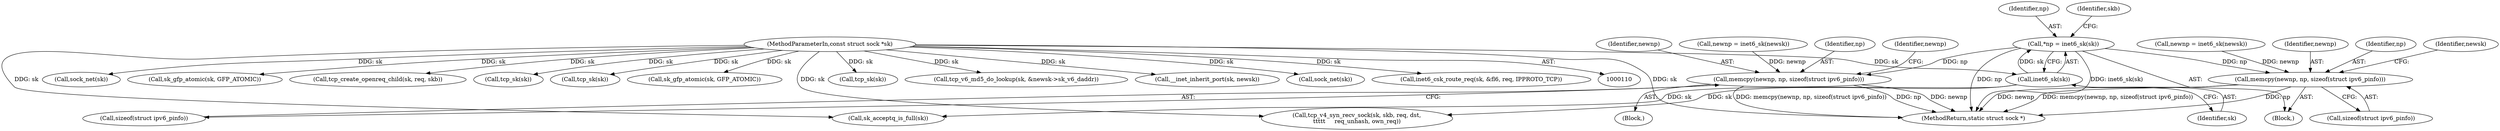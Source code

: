 digraph "0_linux_45f6fad84cc305103b28d73482b344d7f5b76f39_17@pointer" {
"1000121" [label="(Call,*np = inet6_sk(sk))"];
"1000123" [label="(Call,inet6_sk(sk))"];
"1000111" [label="(MethodParameterIn,const struct sock *sk)"];
"1000179" [label="(Call,memcpy(newnp, np, sizeof(struct ipv6_pinfo)))"];
"1000342" [label="(Call,memcpy(newnp, np, sizeof(struct ipv6_pinfo)))"];
"1000179" [label="(Call,memcpy(newnp, np, sizeof(struct ipv6_pinfo)))"];
"1000141" [label="(Call,tcp_v4_syn_recv_sock(sk, skb, req, dst,\n\t\t\t\t\t     req_unhash, own_req))"];
"1000640" [label="(Call,sock_net(sk))"];
"1000122" [label="(Identifier,np)"];
"1000180" [label="(Identifier,newnp)"];
"1000344" [label="(Identifier,np)"];
"1000345" [label="(Call,sizeof(struct ipv6_pinfo))"];
"1000565" [label="(Call,sk_gfp_atomic(sk, GFP_ATOMIC))"];
"1000349" [label="(Identifier,newsk)"];
"1000124" [label="(Identifier,sk)"];
"1000295" [label="(Call,tcp_create_openreq_child(sk, req, skb))"];
"1000519" [label="(Call,tcp_sk(sk))"];
"1000499" [label="(Call,tcp_sk(sk))"];
"1000123" [label="(Call,inet6_sk(sk))"];
"1000607" [label="(Call,sk_gfp_atomic(sk, GFP_ATOMIC))"];
"1000342" [label="(Call,memcpy(newnp, np, sizeof(struct ipv6_pinfo)))"];
"1000274" [label="(Call,sk_acceptq_is_full(sk))"];
"1000645" [label="(MethodReturn,static struct sock *)"];
"1000111" [label="(MethodParameterIn,const struct sock *sk)"];
"1000506" [label="(Call,tcp_sk(sk))"];
"1000338" [label="(Call,newnp = inet6_sk(newsk))"];
"1000541" [label="(Call,tcp_v6_md5_do_lookup(sk, &newsk->sk_v6_daddr))"];
"1000570" [label="(Call,__inet_inherit_port(sk, newsk))"];
"1000632" [label="(Call,sock_net(sk))"];
"1000343" [label="(Identifier,newnp)"];
"1000283" [label="(Call,inet6_csk_route_req(sk, &fl6, req, IPPROTO_TCP))"];
"1000171" [label="(Call,newnp = inet6_sk(newsk))"];
"1000181" [label="(Identifier,np)"];
"1000182" [label="(Call,sizeof(struct ipv6_pinfo))"];
"1000134" [label="(Identifier,skb)"];
"1000121" [label="(Call,*np = inet6_sk(sk))"];
"1000117" [label="(Block,)"];
"1000138" [label="(Block,)"];
"1000186" [label="(Identifier,newnp)"];
"1000121" -> "1000117"  [label="AST: "];
"1000121" -> "1000123"  [label="CFG: "];
"1000122" -> "1000121"  [label="AST: "];
"1000123" -> "1000121"  [label="AST: "];
"1000134" -> "1000121"  [label="CFG: "];
"1000121" -> "1000645"  [label="DDG: inet6_sk(sk)"];
"1000121" -> "1000645"  [label="DDG: np"];
"1000123" -> "1000121"  [label="DDG: sk"];
"1000121" -> "1000179"  [label="DDG: np"];
"1000121" -> "1000342"  [label="DDG: np"];
"1000123" -> "1000124"  [label="CFG: "];
"1000124" -> "1000123"  [label="AST: "];
"1000111" -> "1000123"  [label="DDG: sk"];
"1000123" -> "1000141"  [label="DDG: sk"];
"1000123" -> "1000274"  [label="DDG: sk"];
"1000111" -> "1000110"  [label="AST: "];
"1000111" -> "1000645"  [label="DDG: sk"];
"1000111" -> "1000141"  [label="DDG: sk"];
"1000111" -> "1000274"  [label="DDG: sk"];
"1000111" -> "1000283"  [label="DDG: sk"];
"1000111" -> "1000295"  [label="DDG: sk"];
"1000111" -> "1000499"  [label="DDG: sk"];
"1000111" -> "1000506"  [label="DDG: sk"];
"1000111" -> "1000519"  [label="DDG: sk"];
"1000111" -> "1000541"  [label="DDG: sk"];
"1000111" -> "1000565"  [label="DDG: sk"];
"1000111" -> "1000570"  [label="DDG: sk"];
"1000111" -> "1000607"  [label="DDG: sk"];
"1000111" -> "1000632"  [label="DDG: sk"];
"1000111" -> "1000640"  [label="DDG: sk"];
"1000179" -> "1000138"  [label="AST: "];
"1000179" -> "1000182"  [label="CFG: "];
"1000180" -> "1000179"  [label="AST: "];
"1000181" -> "1000179"  [label="AST: "];
"1000182" -> "1000179"  [label="AST: "];
"1000186" -> "1000179"  [label="CFG: "];
"1000179" -> "1000645"  [label="DDG: memcpy(newnp, np, sizeof(struct ipv6_pinfo))"];
"1000179" -> "1000645"  [label="DDG: np"];
"1000179" -> "1000645"  [label="DDG: newnp"];
"1000171" -> "1000179"  [label="DDG: newnp"];
"1000342" -> "1000117"  [label="AST: "];
"1000342" -> "1000345"  [label="CFG: "];
"1000343" -> "1000342"  [label="AST: "];
"1000344" -> "1000342"  [label="AST: "];
"1000345" -> "1000342"  [label="AST: "];
"1000349" -> "1000342"  [label="CFG: "];
"1000342" -> "1000645"  [label="DDG: np"];
"1000342" -> "1000645"  [label="DDG: newnp"];
"1000342" -> "1000645"  [label="DDG: memcpy(newnp, np, sizeof(struct ipv6_pinfo))"];
"1000338" -> "1000342"  [label="DDG: newnp"];
}

